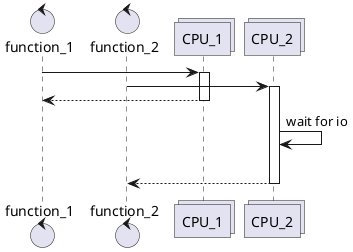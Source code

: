 @startuml
control function_1
control function_2
collections CPU_1
collections CPU_2

function_1 -> CPU_1
activate CPU_1
function_2 -> CPU_2
activate CPU_2
CPU_1 --> function_1
deactivate CPU_1
CPU_2 -> CPU_2: wait for io
|||
CPU_2 --> function_2
deactivate CPU_2
@enduml